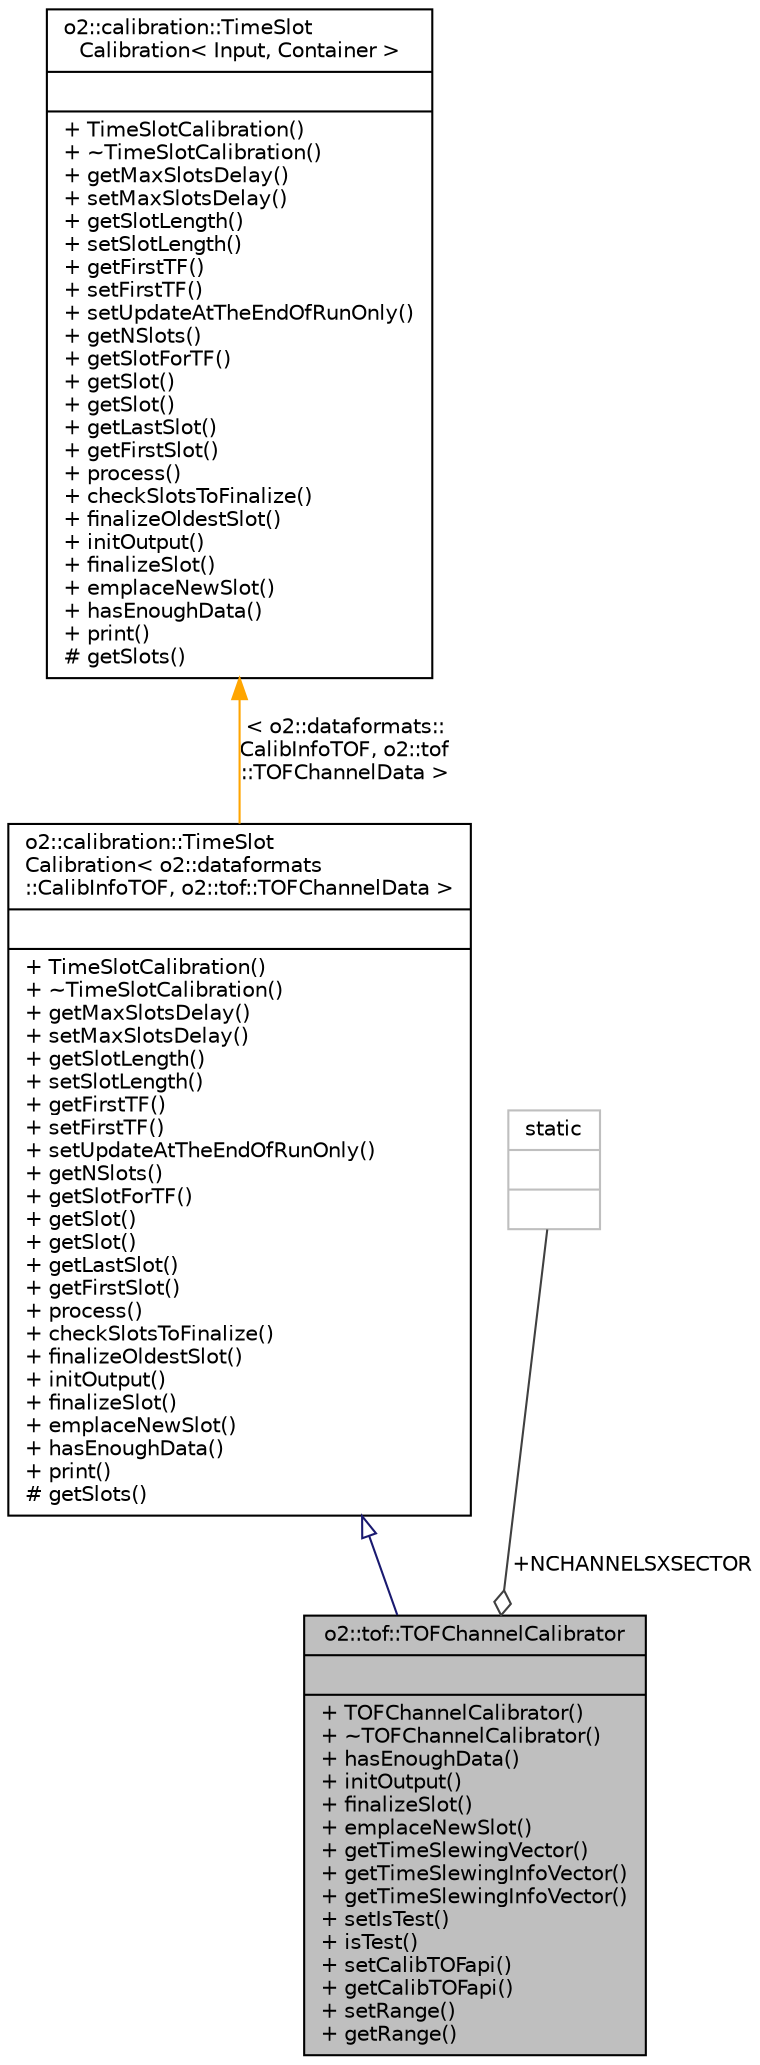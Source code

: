 digraph "o2::tof::TOFChannelCalibrator"
{
 // INTERACTIVE_SVG=YES
  bgcolor="transparent";
  edge [fontname="Helvetica",fontsize="10",labelfontname="Helvetica",labelfontsize="10"];
  node [fontname="Helvetica",fontsize="10",shape=record];
  Node3 [label="{o2::tof::TOFChannelCalibrator\n||+ TOFChannelCalibrator()\l+ ~TOFChannelCalibrator()\l+ hasEnoughData()\l+ initOutput()\l+ finalizeSlot()\l+ emplaceNewSlot()\l+ getTimeSlewingVector()\l+ getTimeSlewingInfoVector()\l+ getTimeSlewingInfoVector()\l+ setIsTest()\l+ isTest()\l+ setCalibTOFapi()\l+ getCalibTOFapi()\l+ setRange()\l+ getRange()\l}",height=0.2,width=0.4,color="black", fillcolor="grey75", style="filled", fontcolor="black"];
  Node4 -> Node3 [dir="back",color="midnightblue",fontsize="10",style="solid",arrowtail="onormal",fontname="Helvetica"];
  Node4 [label="{o2::calibration::TimeSlot\lCalibration\< o2::dataformats\l::CalibInfoTOF, o2::tof::TOFChannelData \>\n||+ TimeSlotCalibration()\l+ ~TimeSlotCalibration()\l+ getMaxSlotsDelay()\l+ setMaxSlotsDelay()\l+ getSlotLength()\l+ setSlotLength()\l+ getFirstTF()\l+ setFirstTF()\l+ setUpdateAtTheEndOfRunOnly()\l+ getNSlots()\l+ getSlotForTF()\l+ getSlot()\l+ getSlot()\l+ getLastSlot()\l+ getFirstSlot()\l+ process()\l+ checkSlotsToFinalize()\l+ finalizeOldestSlot()\l+ initOutput()\l+ finalizeSlot()\l+ emplaceNewSlot()\l+ hasEnoughData()\l+ print()\l# getSlots()\l}",height=0.2,width=0.4,color="black",URL="$d7/d9d/classo2_1_1calibration_1_1TimeSlotCalibration.html"];
  Node5 -> Node4 [dir="back",color="orange",fontsize="10",style="solid",label=" \< o2::dataformats::\lCalibInfoTOF, o2::tof\l::TOFChannelData \>" ,fontname="Helvetica"];
  Node5 [label="{o2::calibration::TimeSlot\lCalibration\< Input, Container \>\n||+ TimeSlotCalibration()\l+ ~TimeSlotCalibration()\l+ getMaxSlotsDelay()\l+ setMaxSlotsDelay()\l+ getSlotLength()\l+ setSlotLength()\l+ getFirstTF()\l+ setFirstTF()\l+ setUpdateAtTheEndOfRunOnly()\l+ getNSlots()\l+ getSlotForTF()\l+ getSlot()\l+ getSlot()\l+ getLastSlot()\l+ getFirstSlot()\l+ process()\l+ checkSlotsToFinalize()\l+ finalizeOldestSlot()\l+ initOutput()\l+ finalizeSlot()\l+ emplaceNewSlot()\l+ hasEnoughData()\l+ print()\l# getSlots()\l}",height=0.2,width=0.4,color="black",URL="$d7/d9d/classo2_1_1calibration_1_1TimeSlotCalibration.html"];
  Node6 -> Node3 [color="grey25",fontsize="10",style="solid",label=" +NCHANNELSXSECTOR" ,arrowhead="odiamond",fontname="Helvetica"];
  Node6 [label="{static\n||}",height=0.2,width=0.4,color="grey75"];
}
